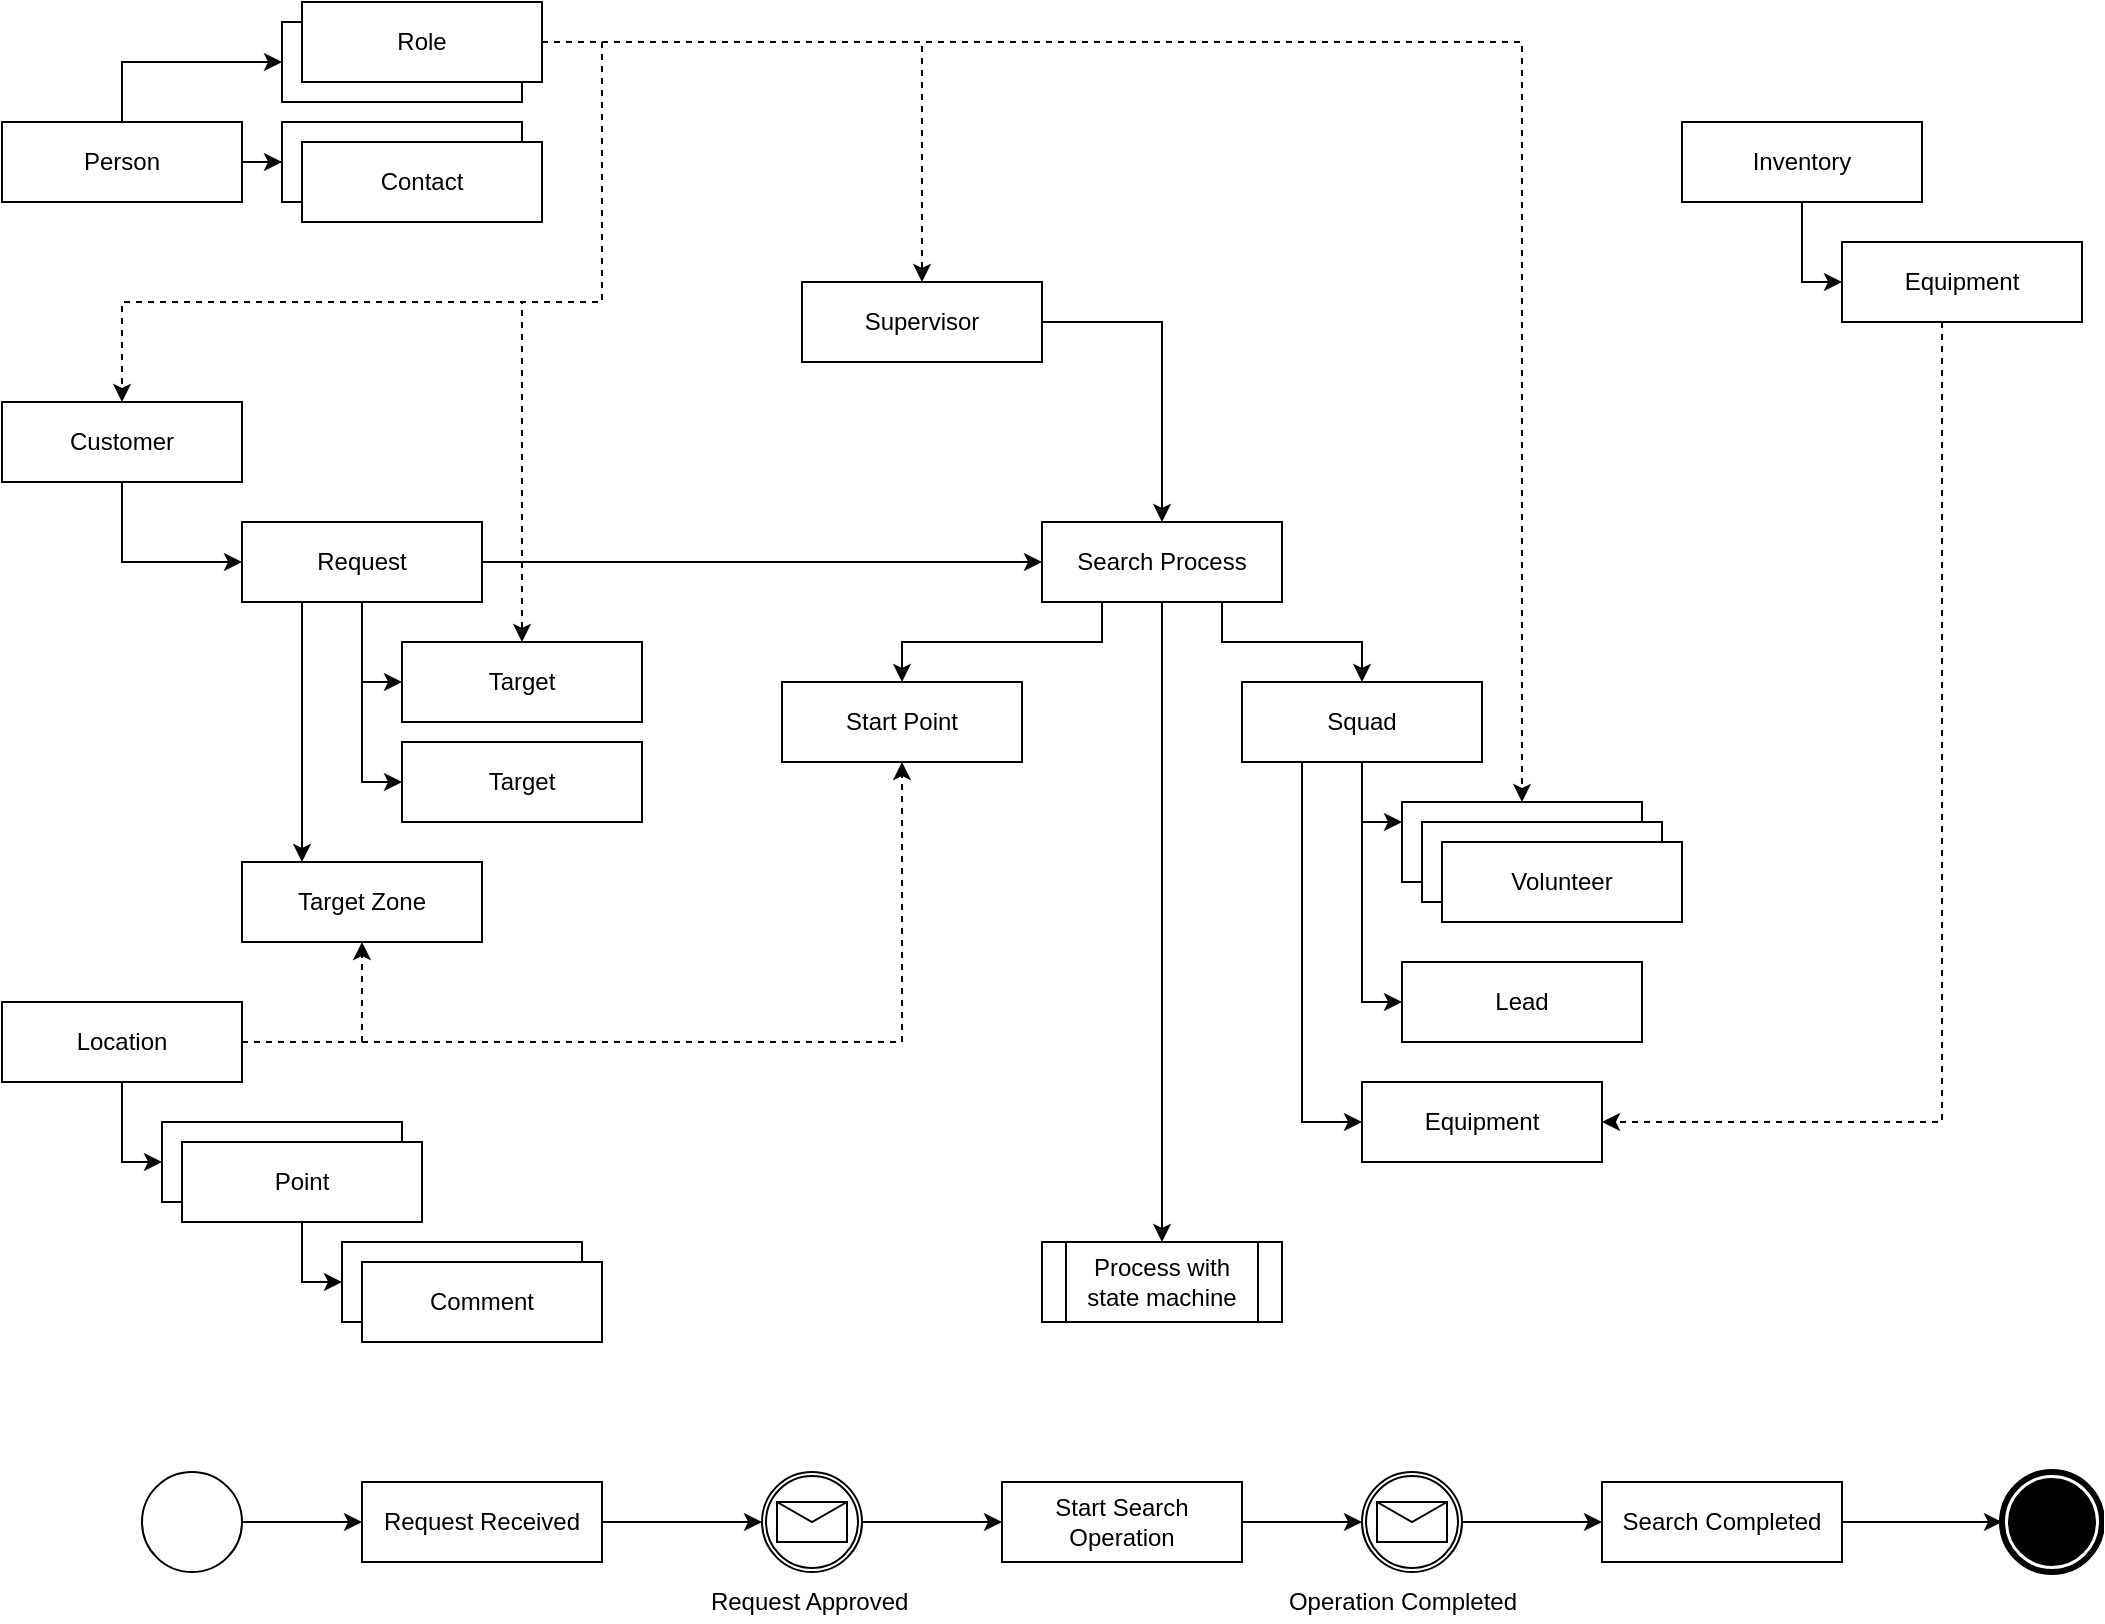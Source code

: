 <mxfile version="14.9.6" type="device"><diagram id="KdtRQJucfkazm18ABaqT" name="Page-1"><mxGraphModel dx="1264" dy="1428" grid="1" gridSize="10" guides="1" tooltips="1" connect="1" arrows="1" fold="1" page="1" pageScale="1" pageWidth="1169" pageHeight="827" math="0" shadow="0"><root><mxCell id="0"/><mxCell id="1" parent="0"/><mxCell id="B7nvgCFUWbz3gMAjWf-H-6" style="edgeStyle=orthogonalEdgeStyle;rounded=0;orthogonalLoop=1;jettySize=auto;html=1;entryX=0;entryY=0.5;entryDx=0;entryDy=0;" parent="1" source="B7nvgCFUWbz3gMAjWf-H-1" target="B7nvgCFUWbz3gMAjWf-H-4" edge="1"><mxGeometry relative="1" as="geometry"/></mxCell><mxCell id="B7nvgCFUWbz3gMAjWf-H-10" style="edgeStyle=orthogonalEdgeStyle;rounded=0;orthogonalLoop=1;jettySize=auto;html=1;entryX=0;entryY=0.5;entryDx=0;entryDy=0;" parent="1" source="B7nvgCFUWbz3gMAjWf-H-1" target="B7nvgCFUWbz3gMAjWf-H-9" edge="1"><mxGeometry relative="1" as="geometry"/></mxCell><mxCell id="B7nvgCFUWbz3gMAjWf-H-22" style="edgeStyle=orthogonalEdgeStyle;rounded=0;orthogonalLoop=1;jettySize=auto;html=1;entryX=0;entryY=0.5;entryDx=0;entryDy=0;" parent="1" source="B7nvgCFUWbz3gMAjWf-H-1" target="B7nvgCFUWbz3gMAjWf-H-21" edge="1"><mxGeometry relative="1" as="geometry"/></mxCell><mxCell id="B7nvgCFUWbz3gMAjWf-H-30" style="edgeStyle=orthogonalEdgeStyle;rounded=0;orthogonalLoop=1;jettySize=auto;html=1;entryX=0.25;entryY=0;entryDx=0;entryDy=0;" parent="1" source="B7nvgCFUWbz3gMAjWf-H-1" target="B7nvgCFUWbz3gMAjWf-H-29" edge="1"><mxGeometry relative="1" as="geometry"><Array as="points"><mxPoint x="190" y="150"/><mxPoint x="190" y="150"/></Array></mxGeometry></mxCell><mxCell id="B7nvgCFUWbz3gMAjWf-H-1" value="Request" style="rounded=0;whiteSpace=wrap;html=1;" parent="1" vertex="1"><mxGeometry x="160" y="80" width="120" height="40" as="geometry"/></mxCell><mxCell id="B7nvgCFUWbz3gMAjWf-H-8" style="edgeStyle=orthogonalEdgeStyle;rounded=0;orthogonalLoop=1;jettySize=auto;html=1;" parent="1" source="B7nvgCFUWbz3gMAjWf-H-2" target="B7nvgCFUWbz3gMAjWf-H-7" edge="1"><mxGeometry relative="1" as="geometry"/></mxCell><mxCell id="B7nvgCFUWbz3gMAjWf-H-24" style="edgeStyle=orthogonalEdgeStyle;rounded=0;orthogonalLoop=1;jettySize=auto;html=1;entryX=0.5;entryY=0;entryDx=0;entryDy=0;exitX=1;exitY=0.5;exitDx=0;exitDy=0;dashed=1;" parent="1" source="JyZ5vHe0d62HojfslXyS-4" target="B7nvgCFUWbz3gMAjWf-H-20" edge="1"><mxGeometry relative="1" as="geometry"><Array as="points"><mxPoint x="500" y="-160"/></Array></mxGeometry></mxCell><mxCell id="B7nvgCFUWbz3gMAjWf-H-27" style="edgeStyle=orthogonalEdgeStyle;rounded=0;orthogonalLoop=1;jettySize=auto;html=1;dashed=1;exitX=1;exitY=0.5;exitDx=0;exitDy=0;entryX=0.5;entryY=0;entryDx=0;entryDy=0;" parent="1" source="JyZ5vHe0d62HojfslXyS-4" target="B7nvgCFUWbz3gMAjWf-H-25" edge="1"><mxGeometry relative="1" as="geometry"><mxPoint x="70" y="30" as="targetPoint"/><Array as="points"><mxPoint x="340" y="-160"/><mxPoint x="340" y="-30"/><mxPoint x="100" y="-30"/></Array></mxGeometry></mxCell><mxCell id="B7nvgCFUWbz3gMAjWf-H-28" style="edgeStyle=orthogonalEdgeStyle;rounded=0;orthogonalLoop=1;jettySize=auto;html=1;dashed=1;exitX=1;exitY=0.5;exitDx=0;exitDy=0;" parent="1" source="JyZ5vHe0d62HojfslXyS-4" target="B7nvgCFUWbz3gMAjWf-H-4" edge="1"><mxGeometry relative="1" as="geometry"><Array as="points"><mxPoint x="340" y="-160"/><mxPoint x="340" y="-30"/><mxPoint x="300" y="-30"/></Array></mxGeometry></mxCell><mxCell id="B7nvgCFUWbz3gMAjWf-H-41" style="edgeStyle=orthogonalEdgeStyle;rounded=0;orthogonalLoop=1;jettySize=auto;html=1;entryX=0.5;entryY=0;entryDx=0;entryDy=0;dashed=1;exitX=1;exitY=0.5;exitDx=0;exitDy=0;" parent="1" source="JyZ5vHe0d62HojfslXyS-4" target="B7nvgCFUWbz3gMAjWf-H-37" edge="1"><mxGeometry relative="1" as="geometry"><Array as="points"><mxPoint x="800" y="-160"/></Array></mxGeometry></mxCell><mxCell id="JyZ5vHe0d62HojfslXyS-3" style="edgeStyle=orthogonalEdgeStyle;rounded=0;orthogonalLoop=1;jettySize=auto;html=1;entryX=0;entryY=0.5;entryDx=0;entryDy=0;" edge="1" parent="1" source="B7nvgCFUWbz3gMAjWf-H-2" target="JyZ5vHe0d62HojfslXyS-1"><mxGeometry relative="1" as="geometry"><Array as="points"><mxPoint x="100" y="-150"/></Array></mxGeometry></mxCell><mxCell id="B7nvgCFUWbz3gMAjWf-H-2" value="Person" style="rounded=0;whiteSpace=wrap;html=1;" parent="1" vertex="1"><mxGeometry x="40" y="-120" width="120" height="40" as="geometry"/></mxCell><mxCell id="B7nvgCFUWbz3gMAjWf-H-4" value="Target" style="rounded=0;whiteSpace=wrap;html=1;" parent="1" vertex="1"><mxGeometry x="240" y="140" width="120" height="40" as="geometry"/></mxCell><mxCell id="B7nvgCFUWbz3gMAjWf-H-7" value="Contact" style="rounded=0;whiteSpace=wrap;html=1;" parent="1" vertex="1"><mxGeometry x="180" y="-120" width="120" height="40" as="geometry"/></mxCell><mxCell id="B7nvgCFUWbz3gMAjWf-H-9" value="Target" style="rounded=0;whiteSpace=wrap;html=1;" parent="1" vertex="1"><mxGeometry x="240" y="190" width="120" height="40" as="geometry"/></mxCell><mxCell id="B7nvgCFUWbz3gMAjWf-H-14" style="edgeStyle=orthogonalEdgeStyle;rounded=0;orthogonalLoop=1;jettySize=auto;html=1;entryX=0;entryY=0.5;entryDx=0;entryDy=0;" parent="1" source="B7nvgCFUWbz3gMAjWf-H-11" target="B7nvgCFUWbz3gMAjWf-H-13" edge="1"><mxGeometry relative="1" as="geometry"/></mxCell><mxCell id="B7nvgCFUWbz3gMAjWf-H-31" style="edgeStyle=orthogonalEdgeStyle;rounded=0;orthogonalLoop=1;jettySize=auto;html=1;entryX=0.5;entryY=1;entryDx=0;entryDy=0;exitX=1;exitY=0.5;exitDx=0;exitDy=0;dashed=1;" parent="1" source="B7nvgCFUWbz3gMAjWf-H-11" target="B7nvgCFUWbz3gMAjWf-H-29" edge="1"><mxGeometry relative="1" as="geometry"/></mxCell><mxCell id="B7nvgCFUWbz3gMAjWf-H-36" style="edgeStyle=orthogonalEdgeStyle;rounded=0;orthogonalLoop=1;jettySize=auto;html=1;entryX=0.5;entryY=1;entryDx=0;entryDy=0;dashed=1;" parent="1" source="B7nvgCFUWbz3gMAjWf-H-11" target="B7nvgCFUWbz3gMAjWf-H-32" edge="1"><mxGeometry relative="1" as="geometry"/></mxCell><mxCell id="B7nvgCFUWbz3gMAjWf-H-11" value="Location" style="rounded=0;whiteSpace=wrap;html=1;" parent="1" vertex="1"><mxGeometry x="40" y="320" width="120" height="40" as="geometry"/></mxCell><mxCell id="B7nvgCFUWbz3gMAjWf-H-13" value="Point" style="rounded=0;whiteSpace=wrap;html=1;" parent="1" vertex="1"><mxGeometry x="120" y="380" width="120" height="40" as="geometry"/></mxCell><mxCell id="B7nvgCFUWbz3gMAjWf-H-17" style="edgeStyle=orthogonalEdgeStyle;rounded=0;orthogonalLoop=1;jettySize=auto;html=1;entryX=0;entryY=0.5;entryDx=0;entryDy=0;" parent="1" source="B7nvgCFUWbz3gMAjWf-H-15" target="B7nvgCFUWbz3gMAjWf-H-16" edge="1"><mxGeometry relative="1" as="geometry"/></mxCell><mxCell id="B7nvgCFUWbz3gMAjWf-H-15" value="Point" style="rounded=0;whiteSpace=wrap;html=1;" parent="1" vertex="1"><mxGeometry x="130" y="390" width="120" height="40" as="geometry"/></mxCell><mxCell id="B7nvgCFUWbz3gMAjWf-H-16" value="Comment" style="rounded=0;whiteSpace=wrap;html=1;" parent="1" vertex="1"><mxGeometry x="210" y="440" width="120" height="40" as="geometry"/></mxCell><mxCell id="B7nvgCFUWbz3gMAjWf-H-23" style="edgeStyle=orthogonalEdgeStyle;rounded=0;orthogonalLoop=1;jettySize=auto;html=1;entryX=0.5;entryY=0;entryDx=0;entryDy=0;" parent="1" source="B7nvgCFUWbz3gMAjWf-H-20" target="B7nvgCFUWbz3gMAjWf-H-21" edge="1"><mxGeometry relative="1" as="geometry"><Array as="points"><mxPoint x="620" y="-20"/></Array></mxGeometry></mxCell><mxCell id="B7nvgCFUWbz3gMAjWf-H-20" value="Supervisor" style="rounded=0;whiteSpace=wrap;html=1;" parent="1" vertex="1"><mxGeometry x="440" y="-40" width="120" height="40" as="geometry"/></mxCell><mxCell id="B7nvgCFUWbz3gMAjWf-H-33" style="edgeStyle=orthogonalEdgeStyle;rounded=0;orthogonalLoop=1;jettySize=auto;html=1;exitX=0.25;exitY=1;exitDx=0;exitDy=0;" parent="1" source="B7nvgCFUWbz3gMAjWf-H-21" target="B7nvgCFUWbz3gMAjWf-H-32" edge="1"><mxGeometry relative="1" as="geometry"><Array as="points"><mxPoint x="590" y="140"/><mxPoint x="490" y="140"/></Array></mxGeometry></mxCell><mxCell id="B7nvgCFUWbz3gMAjWf-H-35" style="edgeStyle=orthogonalEdgeStyle;rounded=0;orthogonalLoop=1;jettySize=auto;html=1;exitX=0.75;exitY=1;exitDx=0;exitDy=0;" parent="1" source="B7nvgCFUWbz3gMAjWf-H-21" target="B7nvgCFUWbz3gMAjWf-H-34" edge="1"><mxGeometry relative="1" as="geometry"/></mxCell><mxCell id="B7nvgCFUWbz3gMAjWf-H-51" style="edgeStyle=orthogonalEdgeStyle;rounded=0;orthogonalLoop=1;jettySize=auto;html=1;entryX=0.5;entryY=0;entryDx=0;entryDy=0;" parent="1" source="B7nvgCFUWbz3gMAjWf-H-21" target="B7nvgCFUWbz3gMAjWf-H-50" edge="1"><mxGeometry relative="1" as="geometry"/></mxCell><mxCell id="B7nvgCFUWbz3gMAjWf-H-21" value="Search Process" style="rounded=0;whiteSpace=wrap;html=1;" parent="1" vertex="1"><mxGeometry x="560" y="80" width="120" height="40" as="geometry"/></mxCell><mxCell id="B7nvgCFUWbz3gMAjWf-H-26" style="edgeStyle=orthogonalEdgeStyle;rounded=0;orthogonalLoop=1;jettySize=auto;html=1;entryX=0;entryY=0.5;entryDx=0;entryDy=0;" parent="1" source="B7nvgCFUWbz3gMAjWf-H-25" target="B7nvgCFUWbz3gMAjWf-H-1" edge="1"><mxGeometry relative="1" as="geometry"/></mxCell><mxCell id="B7nvgCFUWbz3gMAjWf-H-25" value="Customer" style="rounded=0;whiteSpace=wrap;html=1;" parent="1" vertex="1"><mxGeometry x="40" y="20" width="120" height="40" as="geometry"/></mxCell><mxCell id="B7nvgCFUWbz3gMAjWf-H-29" value="Target Zone" style="rounded=0;whiteSpace=wrap;html=1;" parent="1" vertex="1"><mxGeometry x="160" y="250" width="120" height="40" as="geometry"/></mxCell><mxCell id="B7nvgCFUWbz3gMAjWf-H-32" value="Start Point" style="rounded=0;whiteSpace=wrap;html=1;" parent="1" vertex="1"><mxGeometry x="430" y="160" width="120" height="40" as="geometry"/></mxCell><mxCell id="B7nvgCFUWbz3gMAjWf-H-38" style="edgeStyle=orthogonalEdgeStyle;rounded=0;orthogonalLoop=1;jettySize=auto;html=1;entryX=0;entryY=0.25;entryDx=0;entryDy=0;" parent="1" source="B7nvgCFUWbz3gMAjWf-H-34" target="B7nvgCFUWbz3gMAjWf-H-37" edge="1"><mxGeometry relative="1" as="geometry"/></mxCell><mxCell id="B7nvgCFUWbz3gMAjWf-H-43" style="edgeStyle=orthogonalEdgeStyle;rounded=0;orthogonalLoop=1;jettySize=auto;html=1;entryX=0;entryY=0.5;entryDx=0;entryDy=0;" parent="1" source="B7nvgCFUWbz3gMAjWf-H-34" target="B7nvgCFUWbz3gMAjWf-H-42" edge="1"><mxGeometry relative="1" as="geometry"/></mxCell><mxCell id="B7nvgCFUWbz3gMAjWf-H-45" style="edgeStyle=orthogonalEdgeStyle;rounded=0;orthogonalLoop=1;jettySize=auto;html=1;entryX=0;entryY=0.5;entryDx=0;entryDy=0;exitX=0.25;exitY=1;exitDx=0;exitDy=0;" parent="1" source="B7nvgCFUWbz3gMAjWf-H-34" target="B7nvgCFUWbz3gMAjWf-H-44" edge="1"><mxGeometry relative="1" as="geometry"/></mxCell><mxCell id="B7nvgCFUWbz3gMAjWf-H-34" value="Squad" style="rounded=0;whiteSpace=wrap;html=1;" parent="1" vertex="1"><mxGeometry x="660" y="160" width="120" height="40" as="geometry"/></mxCell><mxCell id="B7nvgCFUWbz3gMAjWf-H-37" value="Volunteer" style="rounded=0;whiteSpace=wrap;html=1;" parent="1" vertex="1"><mxGeometry x="740" y="220" width="120" height="40" as="geometry"/></mxCell><mxCell id="B7nvgCFUWbz3gMAjWf-H-39" value="Volunteer" style="rounded=0;whiteSpace=wrap;html=1;" parent="1" vertex="1"><mxGeometry x="750" y="230" width="120" height="40" as="geometry"/></mxCell><mxCell id="B7nvgCFUWbz3gMAjWf-H-40" value="Volunteer" style="rounded=0;whiteSpace=wrap;html=1;" parent="1" vertex="1"><mxGeometry x="760" y="240" width="120" height="40" as="geometry"/></mxCell><mxCell id="B7nvgCFUWbz3gMAjWf-H-42" value="Lead" style="rounded=0;whiteSpace=wrap;html=1;" parent="1" vertex="1"><mxGeometry x="740" y="300" width="120" height="40" as="geometry"/></mxCell><mxCell id="B7nvgCFUWbz3gMAjWf-H-44" value="Equipment" style="rounded=0;whiteSpace=wrap;html=1;" parent="1" vertex="1"><mxGeometry x="720" y="360" width="120" height="40" as="geometry"/></mxCell><mxCell id="B7nvgCFUWbz3gMAjWf-H-48" style="edgeStyle=orthogonalEdgeStyle;rounded=0;orthogonalLoop=1;jettySize=auto;html=1;entryX=0;entryY=0.5;entryDx=0;entryDy=0;" parent="1" source="B7nvgCFUWbz3gMAjWf-H-46" target="B7nvgCFUWbz3gMAjWf-H-47" edge="1"><mxGeometry relative="1" as="geometry"/></mxCell><mxCell id="B7nvgCFUWbz3gMAjWf-H-46" value="Inventory" style="rounded=0;whiteSpace=wrap;html=1;" parent="1" vertex="1"><mxGeometry x="880" y="-120" width="120" height="40" as="geometry"/></mxCell><mxCell id="B7nvgCFUWbz3gMAjWf-H-49" style="edgeStyle=orthogonalEdgeStyle;rounded=0;orthogonalLoop=1;jettySize=auto;html=1;entryX=1;entryY=0.5;entryDx=0;entryDy=0;dashed=1;" parent="1" source="B7nvgCFUWbz3gMAjWf-H-47" target="B7nvgCFUWbz3gMAjWf-H-44" edge="1"><mxGeometry relative="1" as="geometry"><Array as="points"><mxPoint x="1010" y="380"/></Array></mxGeometry></mxCell><mxCell id="B7nvgCFUWbz3gMAjWf-H-47" value="Equipment" style="rounded=0;whiteSpace=wrap;html=1;" parent="1" vertex="1"><mxGeometry x="960" y="-60" width="120" height="40" as="geometry"/></mxCell><mxCell id="B7nvgCFUWbz3gMAjWf-H-50" value="Process with state machine" style="shape=process;whiteSpace=wrap;html=1;backgroundOutline=1;" parent="1" vertex="1"><mxGeometry x="560" y="440" width="120" height="40" as="geometry"/></mxCell><mxCell id="B7nvgCFUWbz3gMAjWf-H-54" style="edgeStyle=orthogonalEdgeStyle;rounded=0;orthogonalLoop=1;jettySize=auto;html=1;entryX=0;entryY=0.5;entryDx=0;entryDy=0;exitX=1;exitY=0.5;exitDx=0;exitDy=0;exitPerimeter=0;" parent="1" source="B7nvgCFUWbz3gMAjWf-H-56" target="B7nvgCFUWbz3gMAjWf-H-53" edge="1"><mxGeometry relative="1" as="geometry"><mxPoint x="160" y="580" as="sourcePoint"/></mxGeometry></mxCell><mxCell id="B7nvgCFUWbz3gMAjWf-H-79" style="edgeStyle=orthogonalEdgeStyle;rounded=0;orthogonalLoop=1;jettySize=auto;html=1;" parent="1" source="B7nvgCFUWbz3gMAjWf-H-53" target="B7nvgCFUWbz3gMAjWf-H-78" edge="1"><mxGeometry relative="1" as="geometry"/></mxCell><mxCell id="B7nvgCFUWbz3gMAjWf-H-53" value="Request Received" style="rounded=0;whiteSpace=wrap;html=1;" parent="1" vertex="1"><mxGeometry x="220" y="560" width="120" height="40" as="geometry"/></mxCell><mxCell id="B7nvgCFUWbz3gMAjWf-H-56" value="" style="points=[[0.145,0.145,0],[0.5,0,0],[0.855,0.145,0],[1,0.5,0],[0.855,0.855,0],[0.5,1,0],[0.145,0.855,0],[0,0.5,0]];shape=mxgraph.bpmn.event;html=1;verticalLabelPosition=bottom;labelBackgroundColor=#ffffff;verticalAlign=top;align=center;perimeter=ellipsePerimeter;outlineConnect=0;aspect=fixed;outline=standard;symbol=general;" parent="1" vertex="1"><mxGeometry x="110" y="555" width="50" height="50" as="geometry"/></mxCell><mxCell id="B7nvgCFUWbz3gMAjWf-H-76" style="edgeStyle=orthogonalEdgeStyle;rounded=0;orthogonalLoop=1;jettySize=auto;html=1;entryX=0;entryY=0.5;entryDx=0;entryDy=0;entryPerimeter=0;" parent="1" source="B7nvgCFUWbz3gMAjWf-H-62" target="B7nvgCFUWbz3gMAjWf-H-67" edge="1"><mxGeometry relative="1" as="geometry"/></mxCell><mxCell id="B7nvgCFUWbz3gMAjWf-H-62" value="Start Search Operation" style="rounded=0;whiteSpace=wrap;html=1;" parent="1" vertex="1"><mxGeometry x="540" y="560" width="120" height="40" as="geometry"/></mxCell><mxCell id="B7nvgCFUWbz3gMAjWf-H-77" style="edgeStyle=orthogonalEdgeStyle;rounded=0;orthogonalLoop=1;jettySize=auto;html=1;entryX=0;entryY=0.5;entryDx=0;entryDy=0;" parent="1" source="B7nvgCFUWbz3gMAjWf-H-67" target="B7nvgCFUWbz3gMAjWf-H-70" edge="1"><mxGeometry relative="1" as="geometry"/></mxCell><mxCell id="B7nvgCFUWbz3gMAjWf-H-67" value="" style="points=[[0.145,0.145,0],[0.5,0,0],[0.855,0.145,0],[1,0.5,0],[0.855,0.855,0],[0.5,1,0],[0.145,0.855,0],[0,0.5,0]];shape=mxgraph.bpmn.event;html=1;verticalLabelPosition=bottom;labelBackgroundColor=#ffffff;verticalAlign=top;align=center;perimeter=ellipsePerimeter;outlineConnect=0;aspect=fixed;outline=catching;symbol=message;" parent="1" vertex="1"><mxGeometry x="720" y="555" width="50" height="50" as="geometry"/></mxCell><mxCell id="B7nvgCFUWbz3gMAjWf-H-75" style="edgeStyle=orthogonalEdgeStyle;rounded=0;orthogonalLoop=1;jettySize=auto;html=1;entryX=0;entryY=0.5;entryDx=0;entryDy=0;entryPerimeter=0;" parent="1" source="B7nvgCFUWbz3gMAjWf-H-70" target="B7nvgCFUWbz3gMAjWf-H-74" edge="1"><mxGeometry relative="1" as="geometry"/></mxCell><mxCell id="B7nvgCFUWbz3gMAjWf-H-70" value="Search Completed" style="rounded=0;whiteSpace=wrap;html=1;" parent="1" vertex="1"><mxGeometry x="840" y="560" width="120" height="40" as="geometry"/></mxCell><mxCell id="B7nvgCFUWbz3gMAjWf-H-74" value="" style="points=[[0.145,0.145,0],[0.5,0,0],[0.855,0.145,0],[1,0.5,0],[0.855,0.855,0],[0.5,1,0],[0.145,0.855,0],[0,0.5,0]];shape=mxgraph.bpmn.event;html=1;verticalLabelPosition=bottom;labelBackgroundColor=#ffffff;verticalAlign=top;align=center;perimeter=ellipsePerimeter;outlineConnect=0;aspect=fixed;outline=end;symbol=terminate;" parent="1" vertex="1"><mxGeometry x="1040" y="555" width="50" height="50" as="geometry"/></mxCell><mxCell id="B7nvgCFUWbz3gMAjWf-H-80" style="edgeStyle=orthogonalEdgeStyle;rounded=0;orthogonalLoop=1;jettySize=auto;html=1;" parent="1" source="B7nvgCFUWbz3gMAjWf-H-78" target="B7nvgCFUWbz3gMAjWf-H-62" edge="1"><mxGeometry relative="1" as="geometry"/></mxCell><mxCell id="B7nvgCFUWbz3gMAjWf-H-78" value="" style="points=[[0.145,0.145,0],[0.5,0,0],[0.855,0.145,0],[1,0.5,0],[0.855,0.855,0],[0.5,1,0],[0.145,0.855,0],[0,0.5,0]];shape=mxgraph.bpmn.event;html=1;verticalLabelPosition=bottom;labelBackgroundColor=#ffffff;verticalAlign=top;align=center;perimeter=ellipsePerimeter;outlineConnect=0;aspect=fixed;outline=catching;symbol=message;" parent="1" vertex="1"><mxGeometry x="420" y="555" width="50" height="50" as="geometry"/></mxCell><mxCell id="B7nvgCFUWbz3gMAjWf-H-81" value="Request Approved&amp;nbsp;" style="text;html=1;align=center;verticalAlign=middle;resizable=0;points=[];autosize=1;strokeColor=none;" parent="1" vertex="1"><mxGeometry x="385" y="610" width="120" height="20" as="geometry"/></mxCell><mxCell id="B7nvgCFUWbz3gMAjWf-H-82" value="Operation Completed" style="text;html=1;align=center;verticalAlign=middle;resizable=0;points=[];autosize=1;strokeColor=none;" parent="1" vertex="1"><mxGeometry x="675" y="610" width="130" height="20" as="geometry"/></mxCell><mxCell id="JyZ5vHe0d62HojfslXyS-1" value="Role" style="rounded=0;whiteSpace=wrap;html=1;" vertex="1" parent="1"><mxGeometry x="180" y="-170" width="120" height="40" as="geometry"/></mxCell><mxCell id="JyZ5vHe0d62HojfslXyS-4" value="Role" style="rounded=0;whiteSpace=wrap;html=1;" vertex="1" parent="1"><mxGeometry x="190" y="-180" width="120" height="40" as="geometry"/></mxCell><mxCell id="JyZ5vHe0d62HojfslXyS-5" value="Contact" style="rounded=0;whiteSpace=wrap;html=1;" vertex="1" parent="1"><mxGeometry x="190" y="-110" width="120" height="40" as="geometry"/></mxCell><mxCell id="JyZ5vHe0d62HojfslXyS-6" value="Comment" style="rounded=0;whiteSpace=wrap;html=1;" vertex="1" parent="1"><mxGeometry x="220" y="450" width="120" height="40" as="geometry"/></mxCell></root></mxGraphModel></diagram></mxfile>